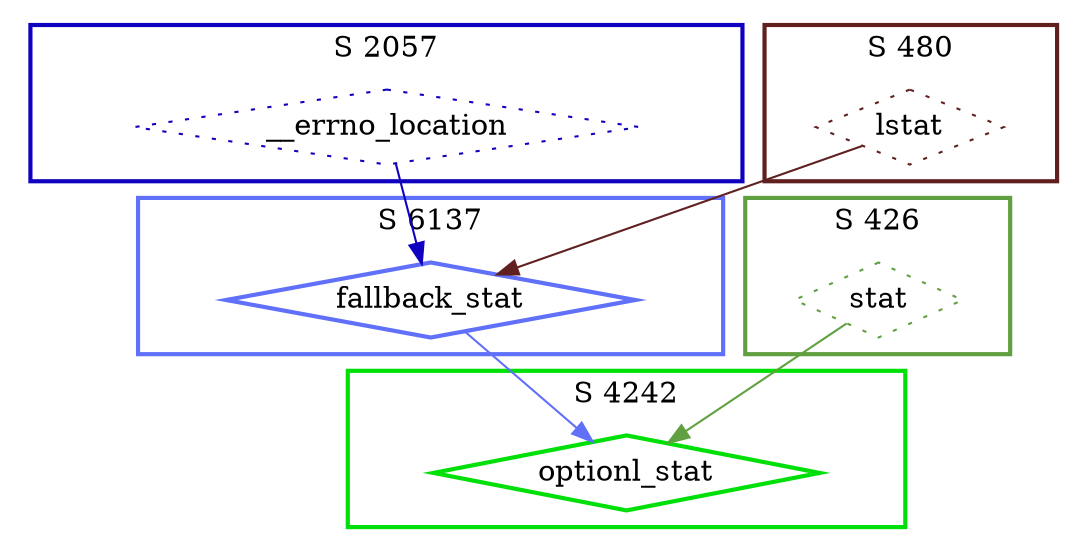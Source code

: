 digraph G {
  ratio=0.500000;
  "UV __errno_location (2057)" [shape=diamond, label="__errno_location",
                                color="#1000C0", style=dotted];
  "UV fallback_stat (6137)" [shape=diamond, label="fallback_stat",
                             color="#6070F8", style=bold];
  "UV stat (426)" [shape=diamond, label="stat", color="#60A040", style=dotted];
  "UV optionl_stat (4242)" [shape=diamond, label="optionl_stat",
                            color="#00E008", style=bold];
  "UV lstat (480)" [shape=diamond, label="lstat", color="#602020",
                    style=dotted];
  
  subgraph cluster_2057 { label="S 2057";
    color="#1000C0";
    style=bold;
    "UV __errno_location (2057)"; };
  subgraph cluster_426 { label="S 426";
    color="#60A040";
    style=bold;
    "UV stat (426)"; };
  subgraph cluster_4242 { label="S 4242";
    color="#00E008";
    style=bold;
    "UV optionl_stat (4242)"; };
  subgraph cluster_480 { label="S 480";
    color="#602020";
    style=bold;
    "UV lstat (480)"; };
  subgraph cluster_6137 { label="S 6137";
    color="#6070F8";
    style=bold;
    "UV fallback_stat (6137)"; };
  
  "UV __errno_location (2057)" -> "UV fallback_stat (6137)" [color="#1000C0"];
  "UV fallback_stat (6137)" -> "UV optionl_stat (4242)" [color="#6070F8"];
  "UV stat (426)" -> "UV optionl_stat (4242)" [color="#60A040"];
  "UV lstat (480)" -> "UV fallback_stat (6137)" [color="#602020"];
  
  }